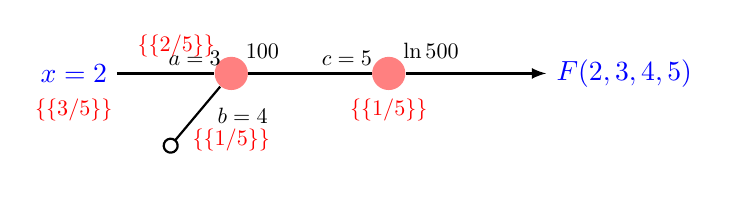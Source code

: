 \begin{tikzpicture}
\def\layersep{2cm}
\tikzstyle{neuron}=[circle,fill=red!50,minimum size=12pt,inner sep=0pt]

% Entree
\node[blue] (E) at (-\layersep,0) {$x=2$};

% Neurone F
\node[neuron] (F) at (0,0) {};
\node[above right=0.8ex,scale=0.8] at (F) {$100$};
% \node[below right=0.8ex,scale=0.8] at (F) {$[20]$};
\node[above left=1ex,scale=0.8,red] at (F) {$\{\{2/5\}\}$};
\node[below=4ex,scale=0.8,red] at (F) {$\{\{1/5\}\}$};
 \path[thick] (E) edge node[pos=0.8,above,scale=0.8]{$a=3$} (F);
 \draw[-o,thick] (F) to node[pos=0.2,below right,scale=0.8]{$b=4$} ++ (-130:1.3) node[below,blue] (FF) {};

% Neurone G
\node[neuron] (G) at (\layersep,0) {};
\node[above right=0.8ex,scale=0.8] at (G) {$\ln500$};
%\node[below right=0.8ex,scale=0.8] at (G) {$[1/500]$};
\node[below=1.5ex,scale=0.8,red] at (G) {$\{\{1/5\}\}$};
\path[thick] (F) edge node[pos=0.8,above,scale=0.8]{$c=5$} (G);



\draw[->,>=latex,thick] (G)-- ++(2,0) node[right,blue]{$F(2,3,4,5)$};
\node[below=1.5ex,scale=0.8,red] at (E) {$\{\{3/5\}\}$};


\end{tikzpicture}  